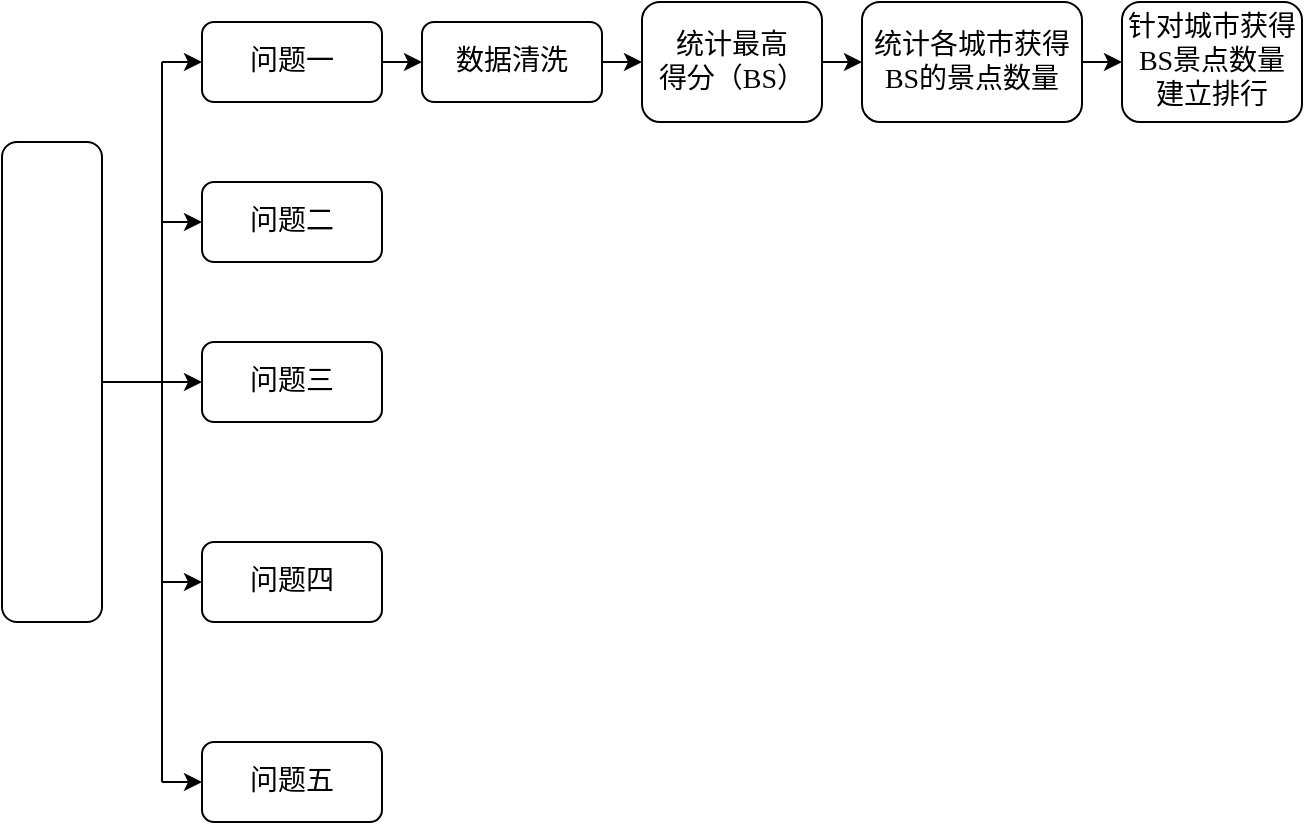 <mxfile version="24.7.6">
  <diagram name="第 1 页" id="e_22g5U1S9ivuY9E5TBe">
    <mxGraphModel dx="1035" dy="558" grid="1" gridSize="10" guides="1" tooltips="1" connect="1" arrows="1" fold="1" page="1" pageScale="1" pageWidth="827" pageHeight="1169" math="0" shadow="0">
      <root>
        <mxCell id="0" />
        <mxCell id="1" parent="0" />
        <mxCell id="0eE-w3rLTAOFp0B8efv9-1" value="" style="rounded=1;whiteSpace=wrap;html=1;" parent="1" vertex="1">
          <mxGeometry x="20" y="200" width="50" height="240" as="geometry" />
        </mxCell>
        <mxCell id="0eE-w3rLTAOFp0B8efv9-7" value="" style="endArrow=none;html=1;rounded=0;" parent="1" edge="1">
          <mxGeometry width="50" height="50" relative="1" as="geometry">
            <mxPoint x="100" y="520" as="sourcePoint" />
            <mxPoint x="100" y="160" as="targetPoint" />
          </mxGeometry>
        </mxCell>
        <mxCell id="0eE-w3rLTAOFp0B8efv9-8" value="" style="endArrow=none;html=1;rounded=0;exitX=1;exitY=0.5;exitDx=0;exitDy=0;" parent="1" source="0eE-w3rLTAOFp0B8efv9-1" edge="1">
          <mxGeometry width="50" height="50" relative="1" as="geometry">
            <mxPoint x="330" y="350" as="sourcePoint" />
            <mxPoint x="100" y="320" as="targetPoint" />
          </mxGeometry>
        </mxCell>
        <mxCell id="0eE-w3rLTAOFp0B8efv9-10" value="" style="endArrow=classic;html=1;rounded=0;" parent="1" edge="1">
          <mxGeometry width="50" height="50" relative="1" as="geometry">
            <mxPoint x="100" y="520" as="sourcePoint" />
            <mxPoint x="120" y="520" as="targetPoint" />
          </mxGeometry>
        </mxCell>
        <mxCell id="0eE-w3rLTAOFp0B8efv9-11" value="" style="endArrow=classic;html=1;rounded=0;" parent="1" edge="1">
          <mxGeometry width="50" height="50" relative="1" as="geometry">
            <mxPoint x="100" y="160" as="sourcePoint" />
            <mxPoint x="120" y="160" as="targetPoint" />
          </mxGeometry>
        </mxCell>
        <mxCell id="0eE-w3rLTAOFp0B8efv9-12" value="" style="endArrow=classic;html=1;rounded=0;" parent="1" edge="1">
          <mxGeometry width="50" height="50" relative="1" as="geometry">
            <mxPoint x="100" y="320" as="sourcePoint" />
            <mxPoint x="120" y="320" as="targetPoint" />
          </mxGeometry>
        </mxCell>
        <mxCell id="0eE-w3rLTAOFp0B8efv9-13" value="" style="endArrow=classic;html=1;rounded=0;" parent="1" edge="1">
          <mxGeometry width="50" height="50" relative="1" as="geometry">
            <mxPoint x="100" y="240" as="sourcePoint" />
            <mxPoint x="120" y="240" as="targetPoint" />
          </mxGeometry>
        </mxCell>
        <mxCell id="0eE-w3rLTAOFp0B8efv9-14" value="" style="endArrow=classic;html=1;rounded=0;" parent="1" edge="1">
          <mxGeometry width="50" height="50" relative="1" as="geometry">
            <mxPoint x="100" y="420" as="sourcePoint" />
            <mxPoint x="120" y="420" as="targetPoint" />
          </mxGeometry>
        </mxCell>
        <mxCell id="3mXHR_yEGwMdCNcCOuMn-1" value="&lt;font style=&quot;font-size: 14px;&quot; face=&quot;宋体&quot;&gt;问题一&lt;/font&gt;" style="rounded=1;whiteSpace=wrap;html=1;" vertex="1" parent="1">
          <mxGeometry x="120" y="140" width="90" height="40" as="geometry" />
        </mxCell>
        <mxCell id="3mXHR_yEGwMdCNcCOuMn-4" value="&lt;font style=&quot;font-size: 14px;&quot; face=&quot;宋体&quot;&gt;问题二&lt;/font&gt;" style="rounded=1;whiteSpace=wrap;html=1;" vertex="1" parent="1">
          <mxGeometry x="120" y="220" width="90" height="40" as="geometry" />
        </mxCell>
        <mxCell id="3mXHR_yEGwMdCNcCOuMn-5" value="&lt;font style=&quot;font-size: 14px;&quot; face=&quot;宋体&quot;&gt;问题三&lt;/font&gt;" style="rounded=1;whiteSpace=wrap;html=1;" vertex="1" parent="1">
          <mxGeometry x="120" y="300" width="90" height="40" as="geometry" />
        </mxCell>
        <mxCell id="3mXHR_yEGwMdCNcCOuMn-6" value="&lt;font style=&quot;font-size: 14px;&quot; face=&quot;宋体&quot;&gt;问题四&lt;/font&gt;" style="rounded=1;whiteSpace=wrap;html=1;" vertex="1" parent="1">
          <mxGeometry x="120" y="400" width="90" height="40" as="geometry" />
        </mxCell>
        <mxCell id="3mXHR_yEGwMdCNcCOuMn-7" value="&lt;font style=&quot;font-size: 14px;&quot; face=&quot;宋体&quot;&gt;问题五&lt;/font&gt;" style="rounded=1;whiteSpace=wrap;html=1;" vertex="1" parent="1">
          <mxGeometry x="120" y="500" width="90" height="40" as="geometry" />
        </mxCell>
        <mxCell id="3mXHR_yEGwMdCNcCOuMn-8" value="" style="endArrow=classic;html=1;rounded=0;" edge="1" parent="1">
          <mxGeometry width="50" height="50" relative="1" as="geometry">
            <mxPoint x="210" y="160" as="sourcePoint" />
            <mxPoint x="230" y="160" as="targetPoint" />
          </mxGeometry>
        </mxCell>
        <mxCell id="3mXHR_yEGwMdCNcCOuMn-9" value="&lt;font style=&quot;font-size: 14px;&quot; face=&quot;宋体&quot;&gt;数据清洗&lt;/font&gt;" style="rounded=1;whiteSpace=wrap;html=1;" vertex="1" parent="1">
          <mxGeometry x="230" y="140" width="90" height="40" as="geometry" />
        </mxCell>
        <mxCell id="3mXHR_yEGwMdCNcCOuMn-10" value="" style="endArrow=classic;html=1;rounded=0;" edge="1" parent="1">
          <mxGeometry width="50" height="50" relative="1" as="geometry">
            <mxPoint x="320" y="160" as="sourcePoint" />
            <mxPoint x="340" y="160" as="targetPoint" />
          </mxGeometry>
        </mxCell>
        <mxCell id="3mXHR_yEGwMdCNcCOuMn-11" value="&lt;font face=&quot;宋体&quot;&gt;&lt;span style=&quot;font-size: 14px;&quot;&gt;统计最高&lt;/span&gt;&lt;/font&gt;&lt;div&gt;&lt;font face=&quot;宋体&quot;&gt;&lt;span style=&quot;font-size: 14px;&quot;&gt;得分（BS）&lt;/span&gt;&lt;/font&gt;&lt;/div&gt;" style="rounded=1;whiteSpace=wrap;html=1;" vertex="1" parent="1">
          <mxGeometry x="340" y="130" width="90" height="60" as="geometry" />
        </mxCell>
        <mxCell id="3mXHR_yEGwMdCNcCOuMn-12" value="" style="endArrow=classic;html=1;rounded=0;" edge="1" parent="1">
          <mxGeometry width="50" height="50" relative="1" as="geometry">
            <mxPoint x="430" y="160" as="sourcePoint" />
            <mxPoint x="450" y="160" as="targetPoint" />
          </mxGeometry>
        </mxCell>
        <mxCell id="3mXHR_yEGwMdCNcCOuMn-13" value="&lt;font face=&quot;宋体&quot;&gt;&lt;span style=&quot;font-size: 14px;&quot;&gt;统计各城市获得&lt;/span&gt;&lt;/font&gt;&lt;span style=&quot;font-size: 14px; font-family: 宋体; background-color: initial;&quot;&gt;BS的景点数量&lt;/span&gt;" style="rounded=1;whiteSpace=wrap;html=1;" vertex="1" parent="1">
          <mxGeometry x="450" y="130" width="110" height="60" as="geometry" />
        </mxCell>
        <mxCell id="3mXHR_yEGwMdCNcCOuMn-14" value="" style="endArrow=classic;html=1;rounded=0;" edge="1" parent="1">
          <mxGeometry width="50" height="50" relative="1" as="geometry">
            <mxPoint x="560" y="160" as="sourcePoint" />
            <mxPoint x="580" y="160" as="targetPoint" />
          </mxGeometry>
        </mxCell>
        <mxCell id="3mXHR_yEGwMdCNcCOuMn-15" value="&lt;font face=&quot;宋体&quot;&gt;&lt;span style=&quot;font-size: 14px;&quot;&gt;针对城市获得BS景点数量&lt;/span&gt;&lt;/font&gt;&lt;div&gt;&lt;font face=&quot;宋体&quot;&gt;&lt;span style=&quot;font-size: 14px;&quot;&gt;建立排行&lt;/span&gt;&lt;/font&gt;&lt;/div&gt;" style="rounded=1;whiteSpace=wrap;html=1;" vertex="1" parent="1">
          <mxGeometry x="580" y="130" width="90" height="60" as="geometry" />
        </mxCell>
      </root>
    </mxGraphModel>
  </diagram>
</mxfile>
